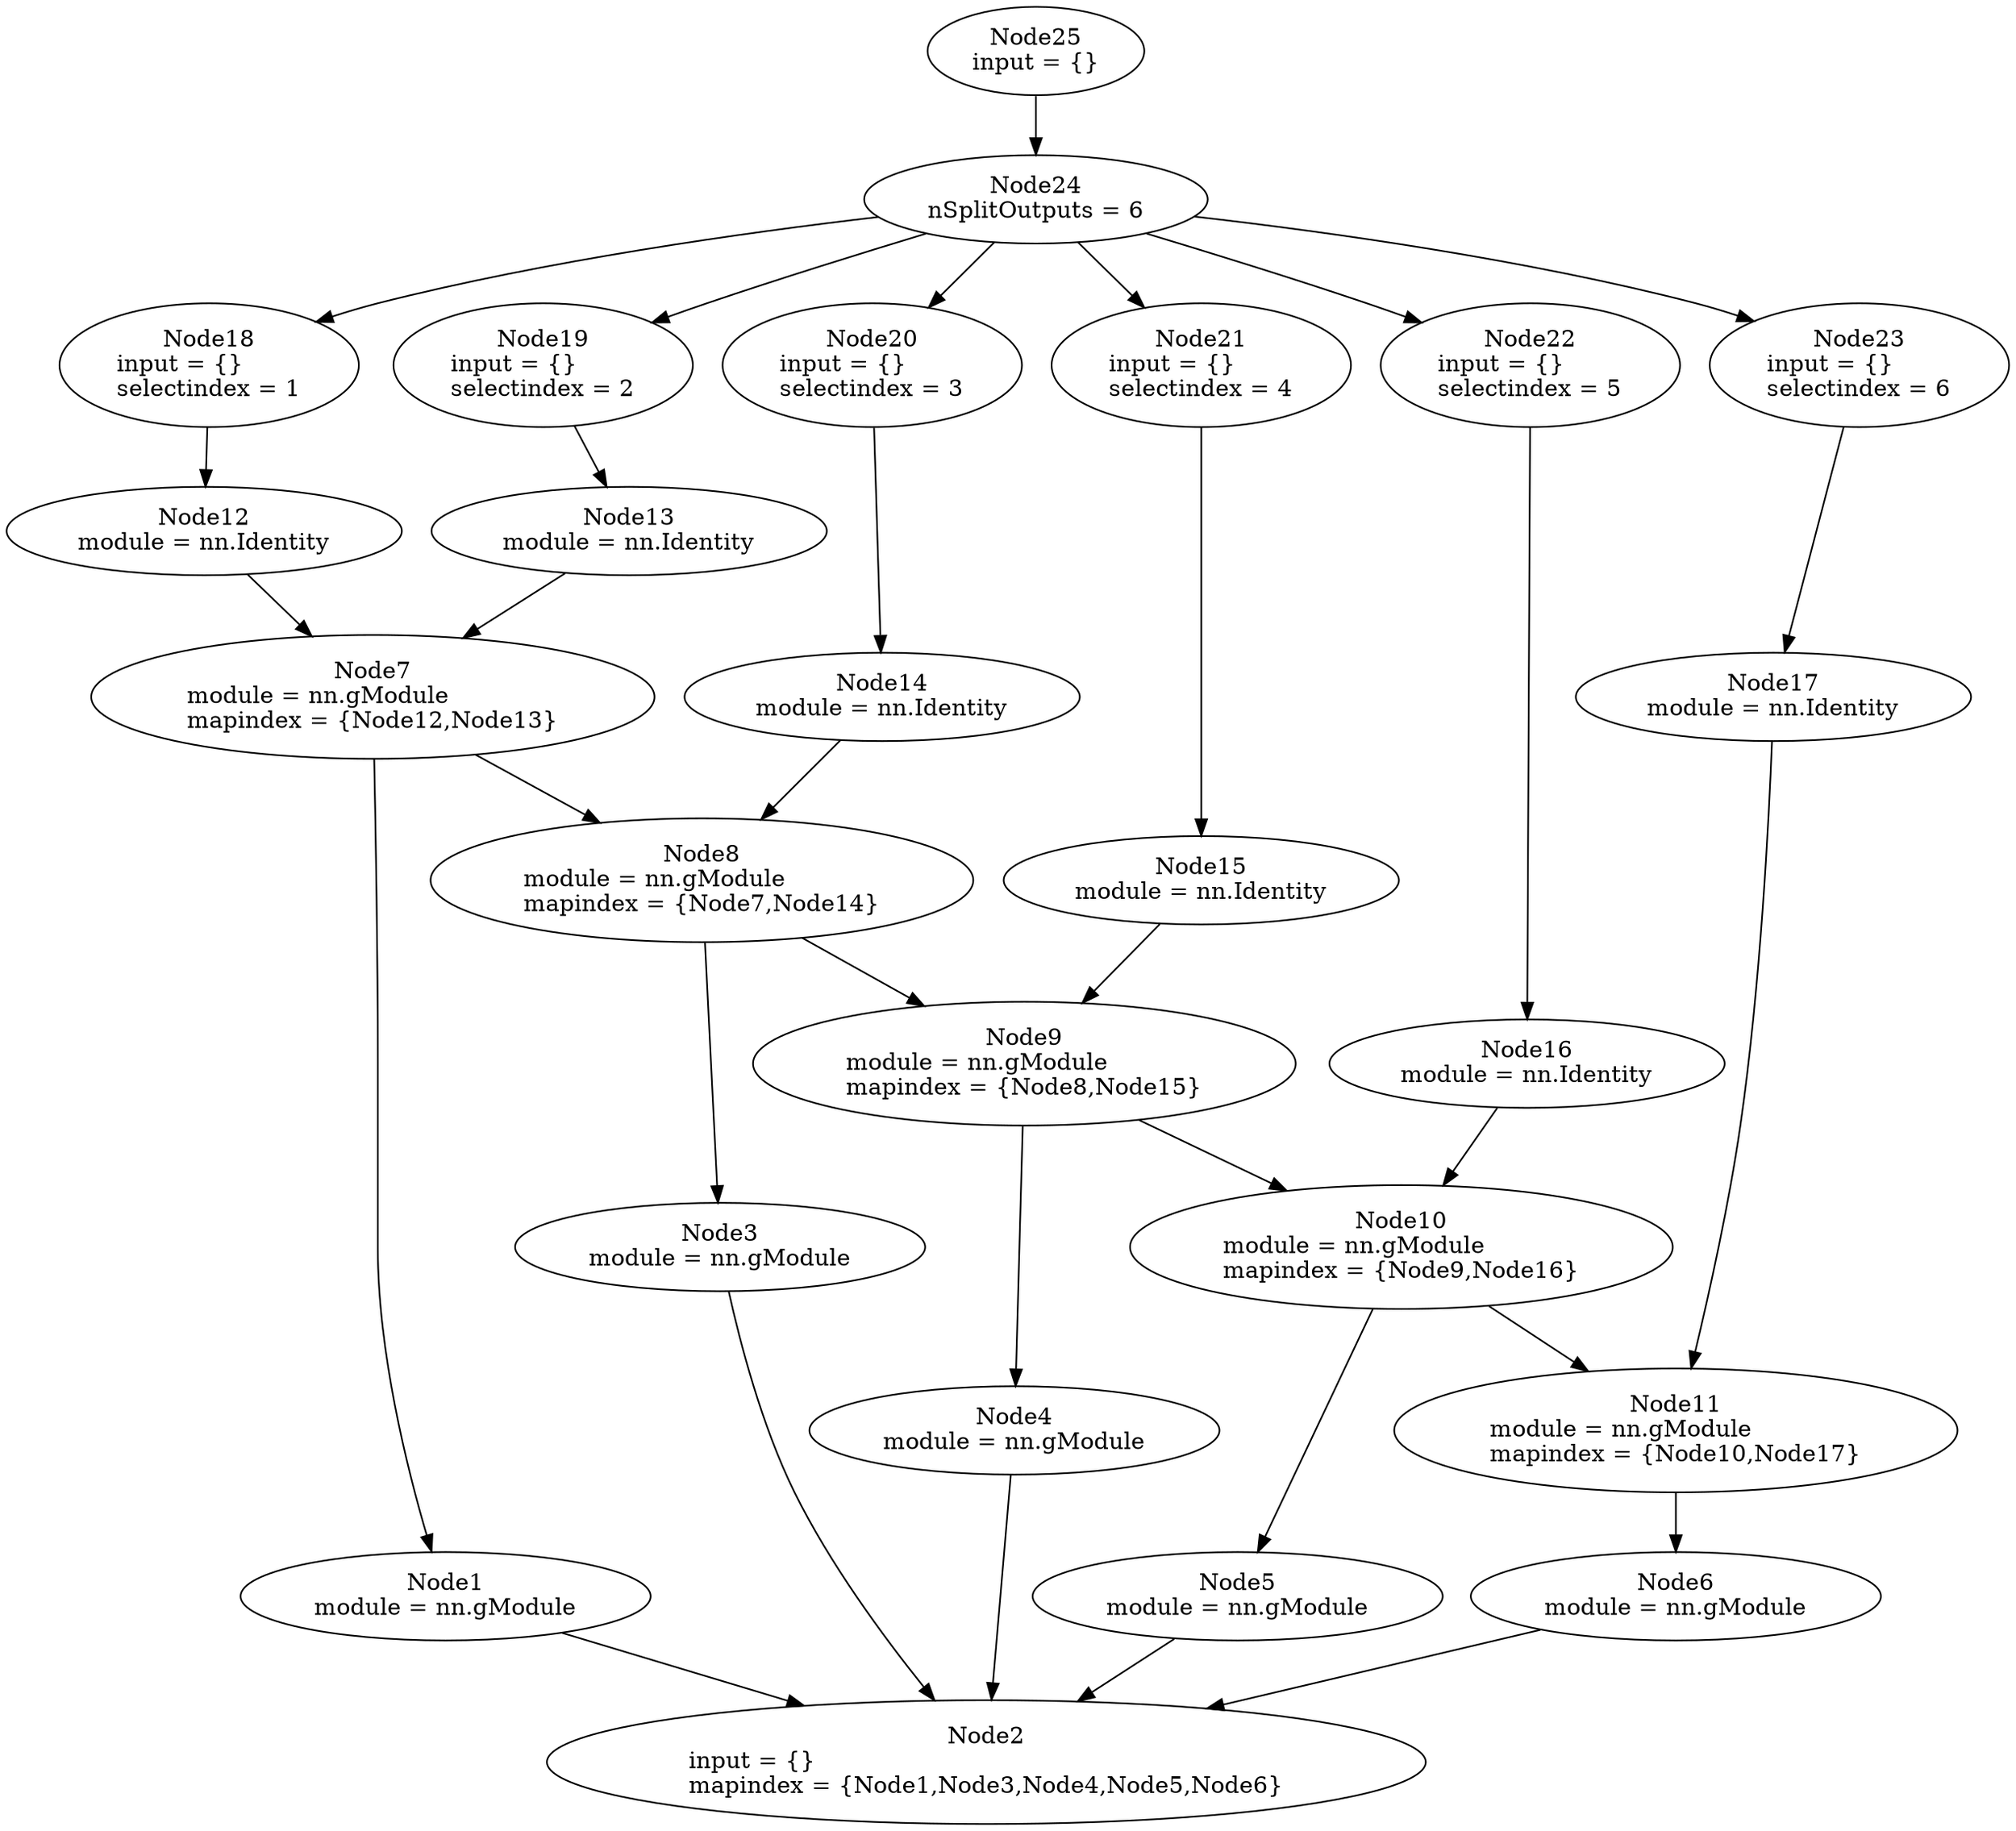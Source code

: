 digraph G {
	graph [bb="0,0,996.41,1078.4"];
	node [label="\N",
		shape=oval
	];
	n1	 [height=0.70711,
		label="Node1\nmodule = nn.gModule",
		pos="190.71,132.17",
		tooltip="[./model/RNN.lua]:31",
		width=2.7683];
	n2	 [height=0.98209,
		label="Node2\ninput = {}\lmapindex = {Node1,Node3,Node4,Node5,Node6}",
		pos="419.71,35.355",
		tooltip="[[C]]:-1",
		width=5.8958];
	n1 -> n2	 [pos="e,342.46,68.336 241.53,110.12 268.4,99.001 302.12,85.037 332.99,72.259"];
	n3	 [height=0.70711,
		label="Node3\nmodule = nn.gModule",
		pos="326.71,442.4",
		tooltip="[./model/RNN.lua]:31",
		width=2.7683];
	n3 -> n2	 [pos="e,411.8,70.794 332.31,416.97 347.56,350.57 389.93,166.04 409.52,80.695"];
	n4	 [height=0.70711,
		label="Node4\nmodule = nn.gModule",
		pos="470.71,335.69",
		tooltip="[./model/RNN.lua]:31",
		width=2.7683];
	n4 -> n2	 [pos="e,418.94,70.959 457.14,310.38 450.42,297.17 442.87,280.3 438.71,264.33 422.5,202.16 419.19,127.53 418.95,81.014"];
	n5	 [height=0.70711,
		label="Node5\nmodule = nn.gModule",
		pos="547.71,228.98",
		tooltip="[./model/RNN.lua]:31",
		width=2.7683];
	n5 -> n2	 [pos="e,442.7,70.776 531.49,203.71 510.61,172.44 473.94,117.54 448.31,79.179"];
	n6	 [height=0.70711,
		label="Node6\nmodule = nn.gModule",
		pos="737.71,132.17",
		tooltip="[./model/RNN.lua]:31",
		width=2.7683];
	n6 -> n2	 [pos="e,520.97,66.548 674.5,112.32 633.49,100.1 578.93,83.827 530.82,69.483"];
	n7	 [height=0.98209,
		label="Node7\nmodule = nn.gModule\lmapindex = {Node12,Node13}",
		pos="180.71,655.82",
		tooltip="[./model/RNN.lua]:30",
		width=3.7652];
	n7 -> n1	 [pos="e,186.66,157.91 178.08,620.42 175.12,578.6 170.71,505.87 170.71,443.4 170.71,443.4 170.71,443.4 170.71,334.69 170.71,275.95 179.22,\
208.05 185.14,167.96"];
	n8	 [height=0.98209,
		label="Node8\nmodule = nn.gModule\lmapindex = {Node7,Node14}",
		pos="329.71,549.11",
		tooltip="[./model/RNN.lua]:30",
		width=3.6277];
	n7 -> n8	 [pos="e,283.94,582.27 226.63,622.55 242.14,611.65 259.59,599.38 275.67,588.08"];
	n8 -> n3	 [pos="e,327.41,468 328.71,513.53 328.39,502.13 328.02,489.45 327.7,478.05"];
	n9	 [height=0.98209,
		label="Node9\nmodule = nn.gModule\lmapindex = {Node8,Node15}",
		pos="574.71,442.4",
		tooltip="[./model/RNN.lua]:30",
		width=3.6277];
	n8 -> n9	 [pos="e,506.4,472.59 397.95,518.94 428.75,505.78 465.28,490.16 497.12,476.56"];
	n9 -> n4	 [pos="e,494.37,360.52 541.51,407.98 528.69,395.07 514.11,380.39 501.52,367.72"];
	n10	 [height=0.98209,
		label="Node10\nmodule = nn.gModule\lmapindex = {Node9,Node16}",
		pos="739.71,335.69",
		tooltip="[./model/RNN.lua]:30",
		width=3.6277];
	n9 -> n10	 [pos="e,689.64,368.46 624.66,409.7 642.43,398.42 662.59,385.62 681.03,373.93"];
	n10 -> n5	 [pos="e,588.53,252.24 682.88,303.7 655.78,288.92 623.64,271.39 597.51,257.14"];
	n11	 [height=0.98209,
		label="Node11\nmodule = nn.gModule\lmapindex = {Node10,Node17}",
		pos="800.71,228.98",
		tooltip="[./model/RNN.lua]:30",
		width=3.7652];
	n10 -> n11	 [pos="e,780.79,264.16 759.51,300.69 764.68,291.82 770.31,282.15 775.71,272.88"];
	n11 -> n6	 [pos="e,753.8,157.38 778.14,194.02 772.04,184.84 765.45,174.92 759.4,165.81"];
	n12	 [height=0.70711,
		label="Node12\nmodule = nn.Identity",
		pos="94.705,762.53",
		tooltip="[./model/RNN.lua]:26",
		width=2.6307];
	n12 -> n7	 [pos="e,152.92,690.65 114.44,737.51 123.88,726.01 135.47,711.9 146.3,698.71"];
	n13	 [height=0.70711,
		label="Node13\nmodule = nn.Identity",
		pos="301.71,762.53",
		tooltip="[./model/RNN.lua]:29",
		width=2.6307];
	n13 -> n7	 [pos="e,218.78,689.77 274.55,738.03 260.42,725.8 242.76,710.52 226.58,696.52"];
	n14	 [height=0.70711,
		label="Node14\nmodule = nn.Identity",
		pos="438.71,655.82",
		tooltip="[./model/RNN.lua]:29",
		width=2.6307];
	n14 -> n8	 [pos="e,364.26,583.3 413.97,631.06 401.46,619.04 385.92,604.11 371.61,590.36"];
	n15	 [height=0.70711,
		label="Node15\nmodule = nn.Identity",
		pos="572.71,549.11",
		tooltip="[./model/RNN.lua]:29",
		width=2.6307];
	n15 -> n9	 [pos="e,574.04,478.1 573.17,523.56 573.38,512.98 573.62,500.27 573.85,488.12"];
	n16	 [height=0.70711,
		label="Node16\nmodule = nn.Identity",
		pos="779.71,549.11",
		tooltip="[./model/RNN.lua]:29",
		width=2.6307];
	n16 -> n10	 [pos="e,746.26,371.34 775.04,523.44 768.46,488.65 756.34,424.59 748.15,381.32"];
	n17	 [height=0.70711,
		label="Node17\nmodule = nn.Identity",
		pos="901.71,655.82",
		tooltip="[./model/RNN.lua]:29",
		width=2.6307];
	n17 -> n11	 [pos="e,848.99,262.33 906.31,630 916.2,569.85 934.44,412.9 879.71,300.33 874.13,288.86 865.76,278.44 856.54,269.34"];
	n18	 [height=0.98209,
		label="Node18\ninput = {}\lselectindex = 1",
		pos="99.705,869.24",
		tooltip="[[C]]:-1-1",
		width=1.9812];
	n18 -> n12	 [pos="e,95.88,788.13 98.054,833.67 97.51,822.26 96.904,809.58 96.36,798.18"];
	n19	 [height=0.98209,
		label="Node19\ninput = {}\lselectindex = 2",
		pos="283.71,869.24",
		tooltip="[[C]]:-1-2",
		width=1.9812];
	n19 -> n13	 [pos="e,297.45,788.27 289.6,833.96 291.56,822.54 293.75,809.82 295.72,798.36"];
	n20	 [height=0.98209,
		label="Node20\ninput = {}\lselectindex = 3",
		pos="444.71,869.24",
		tooltip="[[C]]:-1-3",
		width=1.9812];
	n20 -> n14	 [pos="e,439.4,681.34 443.73,833.8 442.61,794.57 440.81,730.83 439.69,691.5"];
	n21	 [height=0.98209,
		label="Node21\ninput = {}\lselectindex = 4",
		pos="605.71,869.24",
		tooltip="[[C]]:-1-4",
		width=1.9812];
	n21 -> n15	 [pos="e,575.27,574.83 602.14,833.89 595.81,772.84 582.66,646.08 576.3,584.79"];
	n22	 [height=0.98209,
		label="Node22\ninput = {}\lselectindex = 5",
		pos="770.71,869.24",
		tooltip="[[C]]:-1-5",
		width=1.9812];
	n22 -> n16	 [pos="e,779.01,574.78 771.69,833.59 773.41,772.52 776.98,646.4 778.72,585.09"];
	n23	 [height=0.98209,
		label="Node23\ninput = {}\lselectindex = 6",
		pos="881.71,762.53",
		tooltip="[[C]]:-1-6",
		width=1.9812];
	n23 -> n17	 [pos="e,896.98,681.56 888.25,727.24 890.43,715.83 892.86,703.11 895.05,691.65"];
	n24	 [height=0.70711,
		label="Node24\nnSplitOutputs = 6",
		pos="524.71,966.05",
		tooltip="[[C]]:-1-mnode",
		width=2.2723];
	n24 -> n18	 [pos="e,156.79,890.61 452.07,954.2 386.61,943.75 287.99,926.35 203.71,904.6 191.57,901.47 178.8,897.67 166.51,893.76"];
	n24 -> n19	 [pos="e,336.74,893.09 473.34,946.24 441.86,934.56 400.81,919.07 364.71,904.6 358.75,902.21 352.57,899.68 346.4,897.12"];
	n24 -> n20	 [pos="e,471.54,902.04 504.52,941.13 496.47,931.59 487,920.36 477.99,909.69"];
	n24 -> n21	 [pos="e,578.54,902.04 545.15,941.13 553.29,931.59 562.89,920.36 572.01,909.69"];
	n24 -> n22	 [pos="e,716.37,892.44 575.95,946.18 607.64,934.42 649.12,918.86 685.71,904.6 692.54,901.93 699.66,899.12 706.75,896.29"];
	n24 -> n23	 [pos="e,884.07,797.92 604.52,960.21 689.49,953.38 816.37,937.82 850.71,904.6 876.2,879.92 882.99,839.43 883.95,808.14"];
	n25	 [height=0.70711,
		label="Node25\ninput = {}",
		pos="524.71,1053",
		tooltip="[[C]]:-1",
		width=1.4361];
	n25 -> n24	 [pos="e,524.71,991.56 524.71,1027.4 524.71,1019.4 524.71,1010.3 524.71,1001.7"];
}
